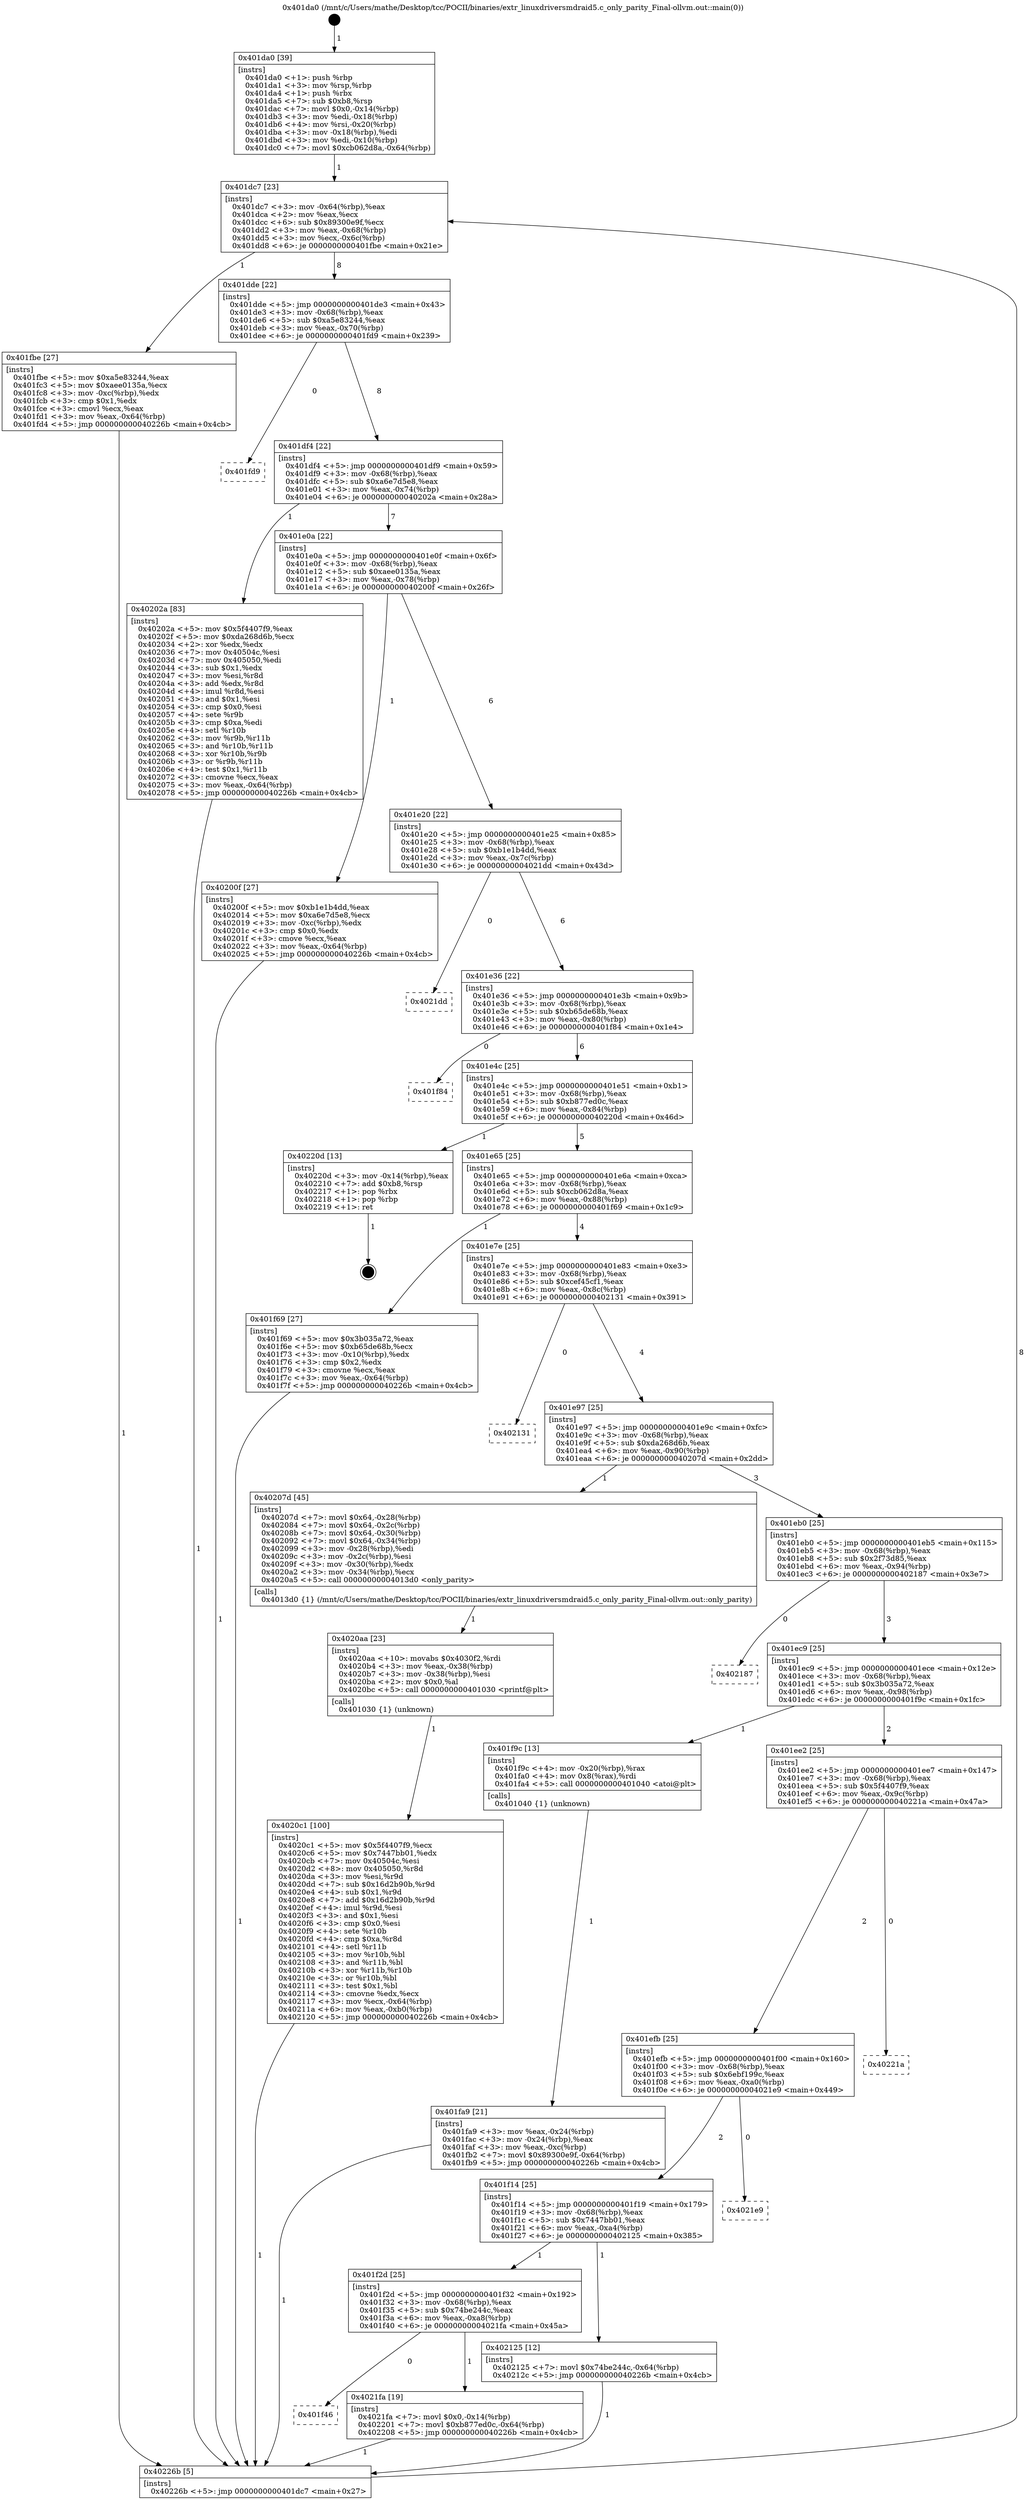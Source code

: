 digraph "0x401da0" {
  label = "0x401da0 (/mnt/c/Users/mathe/Desktop/tcc/POCII/binaries/extr_linuxdriversmdraid5.c_only_parity_Final-ollvm.out::main(0))"
  labelloc = "t"
  node[shape=record]

  Entry [label="",width=0.3,height=0.3,shape=circle,fillcolor=black,style=filled]
  "0x401dc7" [label="{
     0x401dc7 [23]\l
     | [instrs]\l
     &nbsp;&nbsp;0x401dc7 \<+3\>: mov -0x64(%rbp),%eax\l
     &nbsp;&nbsp;0x401dca \<+2\>: mov %eax,%ecx\l
     &nbsp;&nbsp;0x401dcc \<+6\>: sub $0x89300e9f,%ecx\l
     &nbsp;&nbsp;0x401dd2 \<+3\>: mov %eax,-0x68(%rbp)\l
     &nbsp;&nbsp;0x401dd5 \<+3\>: mov %ecx,-0x6c(%rbp)\l
     &nbsp;&nbsp;0x401dd8 \<+6\>: je 0000000000401fbe \<main+0x21e\>\l
  }"]
  "0x401fbe" [label="{
     0x401fbe [27]\l
     | [instrs]\l
     &nbsp;&nbsp;0x401fbe \<+5\>: mov $0xa5e83244,%eax\l
     &nbsp;&nbsp;0x401fc3 \<+5\>: mov $0xaee0135a,%ecx\l
     &nbsp;&nbsp;0x401fc8 \<+3\>: mov -0xc(%rbp),%edx\l
     &nbsp;&nbsp;0x401fcb \<+3\>: cmp $0x1,%edx\l
     &nbsp;&nbsp;0x401fce \<+3\>: cmovl %ecx,%eax\l
     &nbsp;&nbsp;0x401fd1 \<+3\>: mov %eax,-0x64(%rbp)\l
     &nbsp;&nbsp;0x401fd4 \<+5\>: jmp 000000000040226b \<main+0x4cb\>\l
  }"]
  "0x401dde" [label="{
     0x401dde [22]\l
     | [instrs]\l
     &nbsp;&nbsp;0x401dde \<+5\>: jmp 0000000000401de3 \<main+0x43\>\l
     &nbsp;&nbsp;0x401de3 \<+3\>: mov -0x68(%rbp),%eax\l
     &nbsp;&nbsp;0x401de6 \<+5\>: sub $0xa5e83244,%eax\l
     &nbsp;&nbsp;0x401deb \<+3\>: mov %eax,-0x70(%rbp)\l
     &nbsp;&nbsp;0x401dee \<+6\>: je 0000000000401fd9 \<main+0x239\>\l
  }"]
  Exit [label="",width=0.3,height=0.3,shape=circle,fillcolor=black,style=filled,peripheries=2]
  "0x401fd9" [label="{
     0x401fd9\l
  }", style=dashed]
  "0x401df4" [label="{
     0x401df4 [22]\l
     | [instrs]\l
     &nbsp;&nbsp;0x401df4 \<+5\>: jmp 0000000000401df9 \<main+0x59\>\l
     &nbsp;&nbsp;0x401df9 \<+3\>: mov -0x68(%rbp),%eax\l
     &nbsp;&nbsp;0x401dfc \<+5\>: sub $0xa6e7d5e8,%eax\l
     &nbsp;&nbsp;0x401e01 \<+3\>: mov %eax,-0x74(%rbp)\l
     &nbsp;&nbsp;0x401e04 \<+6\>: je 000000000040202a \<main+0x28a\>\l
  }"]
  "0x401f46" [label="{
     0x401f46\l
  }", style=dashed]
  "0x40202a" [label="{
     0x40202a [83]\l
     | [instrs]\l
     &nbsp;&nbsp;0x40202a \<+5\>: mov $0x5f4407f9,%eax\l
     &nbsp;&nbsp;0x40202f \<+5\>: mov $0xda268d6b,%ecx\l
     &nbsp;&nbsp;0x402034 \<+2\>: xor %edx,%edx\l
     &nbsp;&nbsp;0x402036 \<+7\>: mov 0x40504c,%esi\l
     &nbsp;&nbsp;0x40203d \<+7\>: mov 0x405050,%edi\l
     &nbsp;&nbsp;0x402044 \<+3\>: sub $0x1,%edx\l
     &nbsp;&nbsp;0x402047 \<+3\>: mov %esi,%r8d\l
     &nbsp;&nbsp;0x40204a \<+3\>: add %edx,%r8d\l
     &nbsp;&nbsp;0x40204d \<+4\>: imul %r8d,%esi\l
     &nbsp;&nbsp;0x402051 \<+3\>: and $0x1,%esi\l
     &nbsp;&nbsp;0x402054 \<+3\>: cmp $0x0,%esi\l
     &nbsp;&nbsp;0x402057 \<+4\>: sete %r9b\l
     &nbsp;&nbsp;0x40205b \<+3\>: cmp $0xa,%edi\l
     &nbsp;&nbsp;0x40205e \<+4\>: setl %r10b\l
     &nbsp;&nbsp;0x402062 \<+3\>: mov %r9b,%r11b\l
     &nbsp;&nbsp;0x402065 \<+3\>: and %r10b,%r11b\l
     &nbsp;&nbsp;0x402068 \<+3\>: xor %r10b,%r9b\l
     &nbsp;&nbsp;0x40206b \<+3\>: or %r9b,%r11b\l
     &nbsp;&nbsp;0x40206e \<+4\>: test $0x1,%r11b\l
     &nbsp;&nbsp;0x402072 \<+3\>: cmovne %ecx,%eax\l
     &nbsp;&nbsp;0x402075 \<+3\>: mov %eax,-0x64(%rbp)\l
     &nbsp;&nbsp;0x402078 \<+5\>: jmp 000000000040226b \<main+0x4cb\>\l
  }"]
  "0x401e0a" [label="{
     0x401e0a [22]\l
     | [instrs]\l
     &nbsp;&nbsp;0x401e0a \<+5\>: jmp 0000000000401e0f \<main+0x6f\>\l
     &nbsp;&nbsp;0x401e0f \<+3\>: mov -0x68(%rbp),%eax\l
     &nbsp;&nbsp;0x401e12 \<+5\>: sub $0xaee0135a,%eax\l
     &nbsp;&nbsp;0x401e17 \<+3\>: mov %eax,-0x78(%rbp)\l
     &nbsp;&nbsp;0x401e1a \<+6\>: je 000000000040200f \<main+0x26f\>\l
  }"]
  "0x4021fa" [label="{
     0x4021fa [19]\l
     | [instrs]\l
     &nbsp;&nbsp;0x4021fa \<+7\>: movl $0x0,-0x14(%rbp)\l
     &nbsp;&nbsp;0x402201 \<+7\>: movl $0xb877ed0c,-0x64(%rbp)\l
     &nbsp;&nbsp;0x402208 \<+5\>: jmp 000000000040226b \<main+0x4cb\>\l
  }"]
  "0x40200f" [label="{
     0x40200f [27]\l
     | [instrs]\l
     &nbsp;&nbsp;0x40200f \<+5\>: mov $0xb1e1b4dd,%eax\l
     &nbsp;&nbsp;0x402014 \<+5\>: mov $0xa6e7d5e8,%ecx\l
     &nbsp;&nbsp;0x402019 \<+3\>: mov -0xc(%rbp),%edx\l
     &nbsp;&nbsp;0x40201c \<+3\>: cmp $0x0,%edx\l
     &nbsp;&nbsp;0x40201f \<+3\>: cmove %ecx,%eax\l
     &nbsp;&nbsp;0x402022 \<+3\>: mov %eax,-0x64(%rbp)\l
     &nbsp;&nbsp;0x402025 \<+5\>: jmp 000000000040226b \<main+0x4cb\>\l
  }"]
  "0x401e20" [label="{
     0x401e20 [22]\l
     | [instrs]\l
     &nbsp;&nbsp;0x401e20 \<+5\>: jmp 0000000000401e25 \<main+0x85\>\l
     &nbsp;&nbsp;0x401e25 \<+3\>: mov -0x68(%rbp),%eax\l
     &nbsp;&nbsp;0x401e28 \<+5\>: sub $0xb1e1b4dd,%eax\l
     &nbsp;&nbsp;0x401e2d \<+3\>: mov %eax,-0x7c(%rbp)\l
     &nbsp;&nbsp;0x401e30 \<+6\>: je 00000000004021dd \<main+0x43d\>\l
  }"]
  "0x401f2d" [label="{
     0x401f2d [25]\l
     | [instrs]\l
     &nbsp;&nbsp;0x401f2d \<+5\>: jmp 0000000000401f32 \<main+0x192\>\l
     &nbsp;&nbsp;0x401f32 \<+3\>: mov -0x68(%rbp),%eax\l
     &nbsp;&nbsp;0x401f35 \<+5\>: sub $0x74be244c,%eax\l
     &nbsp;&nbsp;0x401f3a \<+6\>: mov %eax,-0xa8(%rbp)\l
     &nbsp;&nbsp;0x401f40 \<+6\>: je 00000000004021fa \<main+0x45a\>\l
  }"]
  "0x4021dd" [label="{
     0x4021dd\l
  }", style=dashed]
  "0x401e36" [label="{
     0x401e36 [22]\l
     | [instrs]\l
     &nbsp;&nbsp;0x401e36 \<+5\>: jmp 0000000000401e3b \<main+0x9b\>\l
     &nbsp;&nbsp;0x401e3b \<+3\>: mov -0x68(%rbp),%eax\l
     &nbsp;&nbsp;0x401e3e \<+5\>: sub $0xb65de68b,%eax\l
     &nbsp;&nbsp;0x401e43 \<+3\>: mov %eax,-0x80(%rbp)\l
     &nbsp;&nbsp;0x401e46 \<+6\>: je 0000000000401f84 \<main+0x1e4\>\l
  }"]
  "0x402125" [label="{
     0x402125 [12]\l
     | [instrs]\l
     &nbsp;&nbsp;0x402125 \<+7\>: movl $0x74be244c,-0x64(%rbp)\l
     &nbsp;&nbsp;0x40212c \<+5\>: jmp 000000000040226b \<main+0x4cb\>\l
  }"]
  "0x401f84" [label="{
     0x401f84\l
  }", style=dashed]
  "0x401e4c" [label="{
     0x401e4c [25]\l
     | [instrs]\l
     &nbsp;&nbsp;0x401e4c \<+5\>: jmp 0000000000401e51 \<main+0xb1\>\l
     &nbsp;&nbsp;0x401e51 \<+3\>: mov -0x68(%rbp),%eax\l
     &nbsp;&nbsp;0x401e54 \<+5\>: sub $0xb877ed0c,%eax\l
     &nbsp;&nbsp;0x401e59 \<+6\>: mov %eax,-0x84(%rbp)\l
     &nbsp;&nbsp;0x401e5f \<+6\>: je 000000000040220d \<main+0x46d\>\l
  }"]
  "0x401f14" [label="{
     0x401f14 [25]\l
     | [instrs]\l
     &nbsp;&nbsp;0x401f14 \<+5\>: jmp 0000000000401f19 \<main+0x179\>\l
     &nbsp;&nbsp;0x401f19 \<+3\>: mov -0x68(%rbp),%eax\l
     &nbsp;&nbsp;0x401f1c \<+5\>: sub $0x7447bb01,%eax\l
     &nbsp;&nbsp;0x401f21 \<+6\>: mov %eax,-0xa4(%rbp)\l
     &nbsp;&nbsp;0x401f27 \<+6\>: je 0000000000402125 \<main+0x385\>\l
  }"]
  "0x40220d" [label="{
     0x40220d [13]\l
     | [instrs]\l
     &nbsp;&nbsp;0x40220d \<+3\>: mov -0x14(%rbp),%eax\l
     &nbsp;&nbsp;0x402210 \<+7\>: add $0xb8,%rsp\l
     &nbsp;&nbsp;0x402217 \<+1\>: pop %rbx\l
     &nbsp;&nbsp;0x402218 \<+1\>: pop %rbp\l
     &nbsp;&nbsp;0x402219 \<+1\>: ret\l
  }"]
  "0x401e65" [label="{
     0x401e65 [25]\l
     | [instrs]\l
     &nbsp;&nbsp;0x401e65 \<+5\>: jmp 0000000000401e6a \<main+0xca\>\l
     &nbsp;&nbsp;0x401e6a \<+3\>: mov -0x68(%rbp),%eax\l
     &nbsp;&nbsp;0x401e6d \<+5\>: sub $0xcb062d8a,%eax\l
     &nbsp;&nbsp;0x401e72 \<+6\>: mov %eax,-0x88(%rbp)\l
     &nbsp;&nbsp;0x401e78 \<+6\>: je 0000000000401f69 \<main+0x1c9\>\l
  }"]
  "0x4021e9" [label="{
     0x4021e9\l
  }", style=dashed]
  "0x401f69" [label="{
     0x401f69 [27]\l
     | [instrs]\l
     &nbsp;&nbsp;0x401f69 \<+5\>: mov $0x3b035a72,%eax\l
     &nbsp;&nbsp;0x401f6e \<+5\>: mov $0xb65de68b,%ecx\l
     &nbsp;&nbsp;0x401f73 \<+3\>: mov -0x10(%rbp),%edx\l
     &nbsp;&nbsp;0x401f76 \<+3\>: cmp $0x2,%edx\l
     &nbsp;&nbsp;0x401f79 \<+3\>: cmovne %ecx,%eax\l
     &nbsp;&nbsp;0x401f7c \<+3\>: mov %eax,-0x64(%rbp)\l
     &nbsp;&nbsp;0x401f7f \<+5\>: jmp 000000000040226b \<main+0x4cb\>\l
  }"]
  "0x401e7e" [label="{
     0x401e7e [25]\l
     | [instrs]\l
     &nbsp;&nbsp;0x401e7e \<+5\>: jmp 0000000000401e83 \<main+0xe3\>\l
     &nbsp;&nbsp;0x401e83 \<+3\>: mov -0x68(%rbp),%eax\l
     &nbsp;&nbsp;0x401e86 \<+5\>: sub $0xcef45cf1,%eax\l
     &nbsp;&nbsp;0x401e8b \<+6\>: mov %eax,-0x8c(%rbp)\l
     &nbsp;&nbsp;0x401e91 \<+6\>: je 0000000000402131 \<main+0x391\>\l
  }"]
  "0x40226b" [label="{
     0x40226b [5]\l
     | [instrs]\l
     &nbsp;&nbsp;0x40226b \<+5\>: jmp 0000000000401dc7 \<main+0x27\>\l
  }"]
  "0x401da0" [label="{
     0x401da0 [39]\l
     | [instrs]\l
     &nbsp;&nbsp;0x401da0 \<+1\>: push %rbp\l
     &nbsp;&nbsp;0x401da1 \<+3\>: mov %rsp,%rbp\l
     &nbsp;&nbsp;0x401da4 \<+1\>: push %rbx\l
     &nbsp;&nbsp;0x401da5 \<+7\>: sub $0xb8,%rsp\l
     &nbsp;&nbsp;0x401dac \<+7\>: movl $0x0,-0x14(%rbp)\l
     &nbsp;&nbsp;0x401db3 \<+3\>: mov %edi,-0x18(%rbp)\l
     &nbsp;&nbsp;0x401db6 \<+4\>: mov %rsi,-0x20(%rbp)\l
     &nbsp;&nbsp;0x401dba \<+3\>: mov -0x18(%rbp),%edi\l
     &nbsp;&nbsp;0x401dbd \<+3\>: mov %edi,-0x10(%rbp)\l
     &nbsp;&nbsp;0x401dc0 \<+7\>: movl $0xcb062d8a,-0x64(%rbp)\l
  }"]
  "0x401efb" [label="{
     0x401efb [25]\l
     | [instrs]\l
     &nbsp;&nbsp;0x401efb \<+5\>: jmp 0000000000401f00 \<main+0x160\>\l
     &nbsp;&nbsp;0x401f00 \<+3\>: mov -0x68(%rbp),%eax\l
     &nbsp;&nbsp;0x401f03 \<+5\>: sub $0x6ebf199c,%eax\l
     &nbsp;&nbsp;0x401f08 \<+6\>: mov %eax,-0xa0(%rbp)\l
     &nbsp;&nbsp;0x401f0e \<+6\>: je 00000000004021e9 \<main+0x449\>\l
  }"]
  "0x402131" [label="{
     0x402131\l
  }", style=dashed]
  "0x401e97" [label="{
     0x401e97 [25]\l
     | [instrs]\l
     &nbsp;&nbsp;0x401e97 \<+5\>: jmp 0000000000401e9c \<main+0xfc\>\l
     &nbsp;&nbsp;0x401e9c \<+3\>: mov -0x68(%rbp),%eax\l
     &nbsp;&nbsp;0x401e9f \<+5\>: sub $0xda268d6b,%eax\l
     &nbsp;&nbsp;0x401ea4 \<+6\>: mov %eax,-0x90(%rbp)\l
     &nbsp;&nbsp;0x401eaa \<+6\>: je 000000000040207d \<main+0x2dd\>\l
  }"]
  "0x40221a" [label="{
     0x40221a\l
  }", style=dashed]
  "0x40207d" [label="{
     0x40207d [45]\l
     | [instrs]\l
     &nbsp;&nbsp;0x40207d \<+7\>: movl $0x64,-0x28(%rbp)\l
     &nbsp;&nbsp;0x402084 \<+7\>: movl $0x64,-0x2c(%rbp)\l
     &nbsp;&nbsp;0x40208b \<+7\>: movl $0x64,-0x30(%rbp)\l
     &nbsp;&nbsp;0x402092 \<+7\>: movl $0x64,-0x34(%rbp)\l
     &nbsp;&nbsp;0x402099 \<+3\>: mov -0x28(%rbp),%edi\l
     &nbsp;&nbsp;0x40209c \<+3\>: mov -0x2c(%rbp),%esi\l
     &nbsp;&nbsp;0x40209f \<+3\>: mov -0x30(%rbp),%edx\l
     &nbsp;&nbsp;0x4020a2 \<+3\>: mov -0x34(%rbp),%ecx\l
     &nbsp;&nbsp;0x4020a5 \<+5\>: call 00000000004013d0 \<only_parity\>\l
     | [calls]\l
     &nbsp;&nbsp;0x4013d0 \{1\} (/mnt/c/Users/mathe/Desktop/tcc/POCII/binaries/extr_linuxdriversmdraid5.c_only_parity_Final-ollvm.out::only_parity)\l
  }"]
  "0x401eb0" [label="{
     0x401eb0 [25]\l
     | [instrs]\l
     &nbsp;&nbsp;0x401eb0 \<+5\>: jmp 0000000000401eb5 \<main+0x115\>\l
     &nbsp;&nbsp;0x401eb5 \<+3\>: mov -0x68(%rbp),%eax\l
     &nbsp;&nbsp;0x401eb8 \<+5\>: sub $0x2f73d85,%eax\l
     &nbsp;&nbsp;0x401ebd \<+6\>: mov %eax,-0x94(%rbp)\l
     &nbsp;&nbsp;0x401ec3 \<+6\>: je 0000000000402187 \<main+0x3e7\>\l
  }"]
  "0x4020c1" [label="{
     0x4020c1 [100]\l
     | [instrs]\l
     &nbsp;&nbsp;0x4020c1 \<+5\>: mov $0x5f4407f9,%ecx\l
     &nbsp;&nbsp;0x4020c6 \<+5\>: mov $0x7447bb01,%edx\l
     &nbsp;&nbsp;0x4020cb \<+7\>: mov 0x40504c,%esi\l
     &nbsp;&nbsp;0x4020d2 \<+8\>: mov 0x405050,%r8d\l
     &nbsp;&nbsp;0x4020da \<+3\>: mov %esi,%r9d\l
     &nbsp;&nbsp;0x4020dd \<+7\>: sub $0x16d2b90b,%r9d\l
     &nbsp;&nbsp;0x4020e4 \<+4\>: sub $0x1,%r9d\l
     &nbsp;&nbsp;0x4020e8 \<+7\>: add $0x16d2b90b,%r9d\l
     &nbsp;&nbsp;0x4020ef \<+4\>: imul %r9d,%esi\l
     &nbsp;&nbsp;0x4020f3 \<+3\>: and $0x1,%esi\l
     &nbsp;&nbsp;0x4020f6 \<+3\>: cmp $0x0,%esi\l
     &nbsp;&nbsp;0x4020f9 \<+4\>: sete %r10b\l
     &nbsp;&nbsp;0x4020fd \<+4\>: cmp $0xa,%r8d\l
     &nbsp;&nbsp;0x402101 \<+4\>: setl %r11b\l
     &nbsp;&nbsp;0x402105 \<+3\>: mov %r10b,%bl\l
     &nbsp;&nbsp;0x402108 \<+3\>: and %r11b,%bl\l
     &nbsp;&nbsp;0x40210b \<+3\>: xor %r11b,%r10b\l
     &nbsp;&nbsp;0x40210e \<+3\>: or %r10b,%bl\l
     &nbsp;&nbsp;0x402111 \<+3\>: test $0x1,%bl\l
     &nbsp;&nbsp;0x402114 \<+3\>: cmovne %edx,%ecx\l
     &nbsp;&nbsp;0x402117 \<+3\>: mov %ecx,-0x64(%rbp)\l
     &nbsp;&nbsp;0x40211a \<+6\>: mov %eax,-0xb0(%rbp)\l
     &nbsp;&nbsp;0x402120 \<+5\>: jmp 000000000040226b \<main+0x4cb\>\l
  }"]
  "0x402187" [label="{
     0x402187\l
  }", style=dashed]
  "0x401ec9" [label="{
     0x401ec9 [25]\l
     | [instrs]\l
     &nbsp;&nbsp;0x401ec9 \<+5\>: jmp 0000000000401ece \<main+0x12e\>\l
     &nbsp;&nbsp;0x401ece \<+3\>: mov -0x68(%rbp),%eax\l
     &nbsp;&nbsp;0x401ed1 \<+5\>: sub $0x3b035a72,%eax\l
     &nbsp;&nbsp;0x401ed6 \<+6\>: mov %eax,-0x98(%rbp)\l
     &nbsp;&nbsp;0x401edc \<+6\>: je 0000000000401f9c \<main+0x1fc\>\l
  }"]
  "0x4020aa" [label="{
     0x4020aa [23]\l
     | [instrs]\l
     &nbsp;&nbsp;0x4020aa \<+10\>: movabs $0x4030f2,%rdi\l
     &nbsp;&nbsp;0x4020b4 \<+3\>: mov %eax,-0x38(%rbp)\l
     &nbsp;&nbsp;0x4020b7 \<+3\>: mov -0x38(%rbp),%esi\l
     &nbsp;&nbsp;0x4020ba \<+2\>: mov $0x0,%al\l
     &nbsp;&nbsp;0x4020bc \<+5\>: call 0000000000401030 \<printf@plt\>\l
     | [calls]\l
     &nbsp;&nbsp;0x401030 \{1\} (unknown)\l
  }"]
  "0x401f9c" [label="{
     0x401f9c [13]\l
     | [instrs]\l
     &nbsp;&nbsp;0x401f9c \<+4\>: mov -0x20(%rbp),%rax\l
     &nbsp;&nbsp;0x401fa0 \<+4\>: mov 0x8(%rax),%rdi\l
     &nbsp;&nbsp;0x401fa4 \<+5\>: call 0000000000401040 \<atoi@plt\>\l
     | [calls]\l
     &nbsp;&nbsp;0x401040 \{1\} (unknown)\l
  }"]
  "0x401ee2" [label="{
     0x401ee2 [25]\l
     | [instrs]\l
     &nbsp;&nbsp;0x401ee2 \<+5\>: jmp 0000000000401ee7 \<main+0x147\>\l
     &nbsp;&nbsp;0x401ee7 \<+3\>: mov -0x68(%rbp),%eax\l
     &nbsp;&nbsp;0x401eea \<+5\>: sub $0x5f4407f9,%eax\l
     &nbsp;&nbsp;0x401eef \<+6\>: mov %eax,-0x9c(%rbp)\l
     &nbsp;&nbsp;0x401ef5 \<+6\>: je 000000000040221a \<main+0x47a\>\l
  }"]
  "0x401fa9" [label="{
     0x401fa9 [21]\l
     | [instrs]\l
     &nbsp;&nbsp;0x401fa9 \<+3\>: mov %eax,-0x24(%rbp)\l
     &nbsp;&nbsp;0x401fac \<+3\>: mov -0x24(%rbp),%eax\l
     &nbsp;&nbsp;0x401faf \<+3\>: mov %eax,-0xc(%rbp)\l
     &nbsp;&nbsp;0x401fb2 \<+7\>: movl $0x89300e9f,-0x64(%rbp)\l
     &nbsp;&nbsp;0x401fb9 \<+5\>: jmp 000000000040226b \<main+0x4cb\>\l
  }"]
  Entry -> "0x401da0" [label=" 1"]
  "0x401dc7" -> "0x401fbe" [label=" 1"]
  "0x401dc7" -> "0x401dde" [label=" 8"]
  "0x40220d" -> Exit [label=" 1"]
  "0x401dde" -> "0x401fd9" [label=" 0"]
  "0x401dde" -> "0x401df4" [label=" 8"]
  "0x4021fa" -> "0x40226b" [label=" 1"]
  "0x401df4" -> "0x40202a" [label=" 1"]
  "0x401df4" -> "0x401e0a" [label=" 7"]
  "0x401f2d" -> "0x401f46" [label=" 0"]
  "0x401e0a" -> "0x40200f" [label=" 1"]
  "0x401e0a" -> "0x401e20" [label=" 6"]
  "0x401f2d" -> "0x4021fa" [label=" 1"]
  "0x401e20" -> "0x4021dd" [label=" 0"]
  "0x401e20" -> "0x401e36" [label=" 6"]
  "0x402125" -> "0x40226b" [label=" 1"]
  "0x401e36" -> "0x401f84" [label=" 0"]
  "0x401e36" -> "0x401e4c" [label=" 6"]
  "0x401f14" -> "0x401f2d" [label=" 1"]
  "0x401e4c" -> "0x40220d" [label=" 1"]
  "0x401e4c" -> "0x401e65" [label=" 5"]
  "0x401f14" -> "0x402125" [label=" 1"]
  "0x401e65" -> "0x401f69" [label=" 1"]
  "0x401e65" -> "0x401e7e" [label=" 4"]
  "0x401f69" -> "0x40226b" [label=" 1"]
  "0x401da0" -> "0x401dc7" [label=" 1"]
  "0x40226b" -> "0x401dc7" [label=" 8"]
  "0x401efb" -> "0x401f14" [label=" 2"]
  "0x401e7e" -> "0x402131" [label=" 0"]
  "0x401e7e" -> "0x401e97" [label=" 4"]
  "0x401efb" -> "0x4021e9" [label=" 0"]
  "0x401e97" -> "0x40207d" [label=" 1"]
  "0x401e97" -> "0x401eb0" [label=" 3"]
  "0x401ee2" -> "0x401efb" [label=" 2"]
  "0x401eb0" -> "0x402187" [label=" 0"]
  "0x401eb0" -> "0x401ec9" [label=" 3"]
  "0x401ee2" -> "0x40221a" [label=" 0"]
  "0x401ec9" -> "0x401f9c" [label=" 1"]
  "0x401ec9" -> "0x401ee2" [label=" 2"]
  "0x401f9c" -> "0x401fa9" [label=" 1"]
  "0x401fa9" -> "0x40226b" [label=" 1"]
  "0x401fbe" -> "0x40226b" [label=" 1"]
  "0x40200f" -> "0x40226b" [label=" 1"]
  "0x40202a" -> "0x40226b" [label=" 1"]
  "0x40207d" -> "0x4020aa" [label=" 1"]
  "0x4020aa" -> "0x4020c1" [label=" 1"]
  "0x4020c1" -> "0x40226b" [label=" 1"]
}
